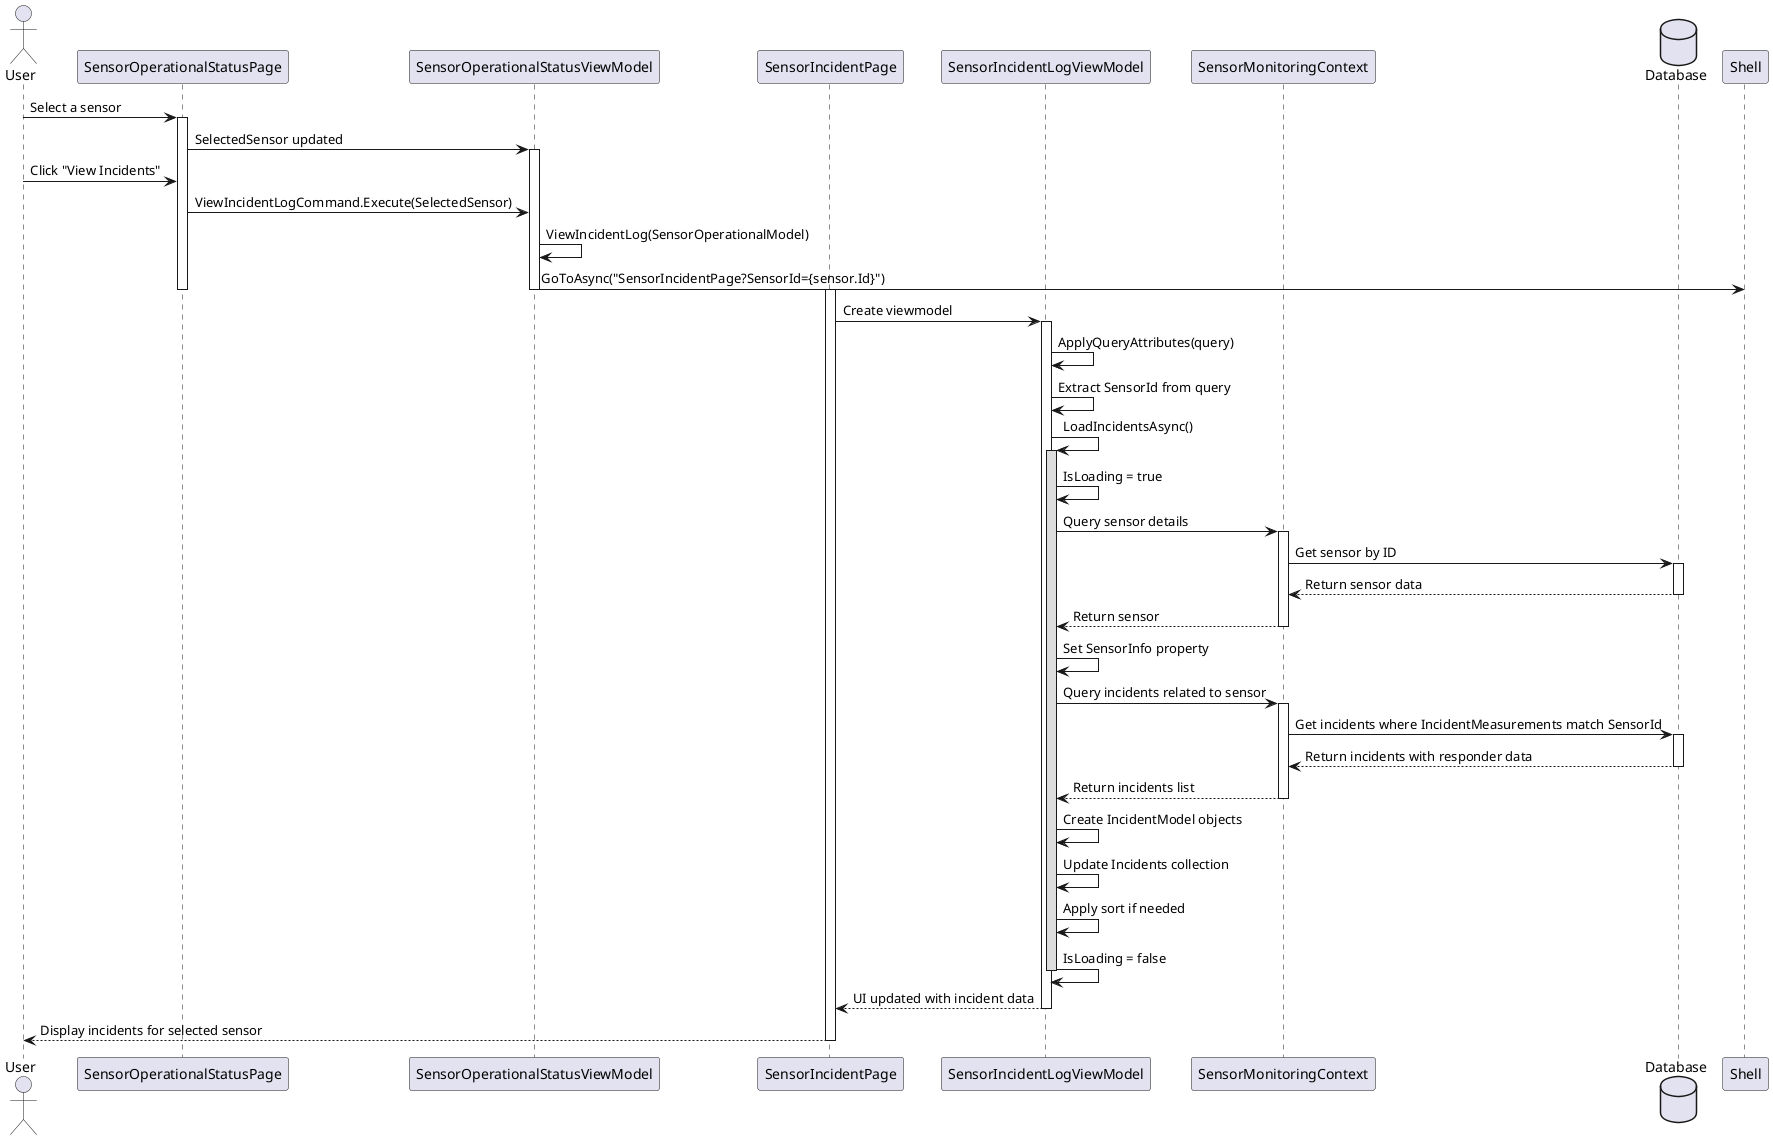 @startuml Sensor Incident Log Sequence

actor User
participant "SensorOperationalStatusPage" as StatusPage
participant "SensorOperationalStatusViewModel" as StatusVM
participant "SensorIncidentPage" as IncidentPage
participant "SensorIncidentLogViewModel" as IncidentVM
participant "SensorMonitoringContext" as Context
database "Database" as DB

User -> StatusPage: Select a sensor
activate StatusPage
StatusPage -> StatusVM: SelectedSensor updated
activate StatusVM
User -> StatusPage: Click "View Incidents"
StatusPage -> StatusVM: ViewIncidentLogCommand.Execute(SelectedSensor)
StatusVM -> StatusVM: ViewIncidentLog(SensorOperationalModel)
StatusVM -> Shell: GoToAsync("SensorIncidentPage?SensorId={sensor.Id}")
deactivate StatusVM
deactivate StatusPage

activate IncidentPage
IncidentPage -> IncidentVM: Create viewmodel
activate IncidentVM
IncidentVM -> IncidentVM: ApplyQueryAttributes(query)
IncidentVM -> IncidentVM: Extract SensorId from query
IncidentVM -> IncidentVM: LoadIncidentsAsync()
activate IncidentVM #DDDDDD

IncidentVM -> IncidentVM: IsLoading = true
IncidentVM -> Context: Query sensor details
activate Context
Context -> DB: Get sensor by ID
activate DB
DB --> Context: Return sensor data
deactivate DB
Context --> IncidentVM: Return sensor
deactivate Context

IncidentVM -> IncidentVM: Set SensorInfo property

IncidentVM -> Context: Query incidents related to sensor
activate Context
Context -> DB: Get incidents where IncidentMeasurements match SensorId
activate DB
DB --> Context: Return incidents with responder data
deactivate DB
Context --> IncidentVM: Return incidents list
deactivate Context

IncidentVM -> IncidentVM: Create IncidentModel objects
IncidentVM -> IncidentVM: Update Incidents collection
IncidentVM -> IncidentVM: Apply sort if needed
IncidentVM -> IncidentVM: IsLoading = false
deactivate IncidentVM #DDDDDD

IncidentVM --> IncidentPage: UI updated with incident data
deactivate IncidentVM
IncidentPage --> User: Display incidents for selected sensor
deactivate IncidentPage

@enduml
